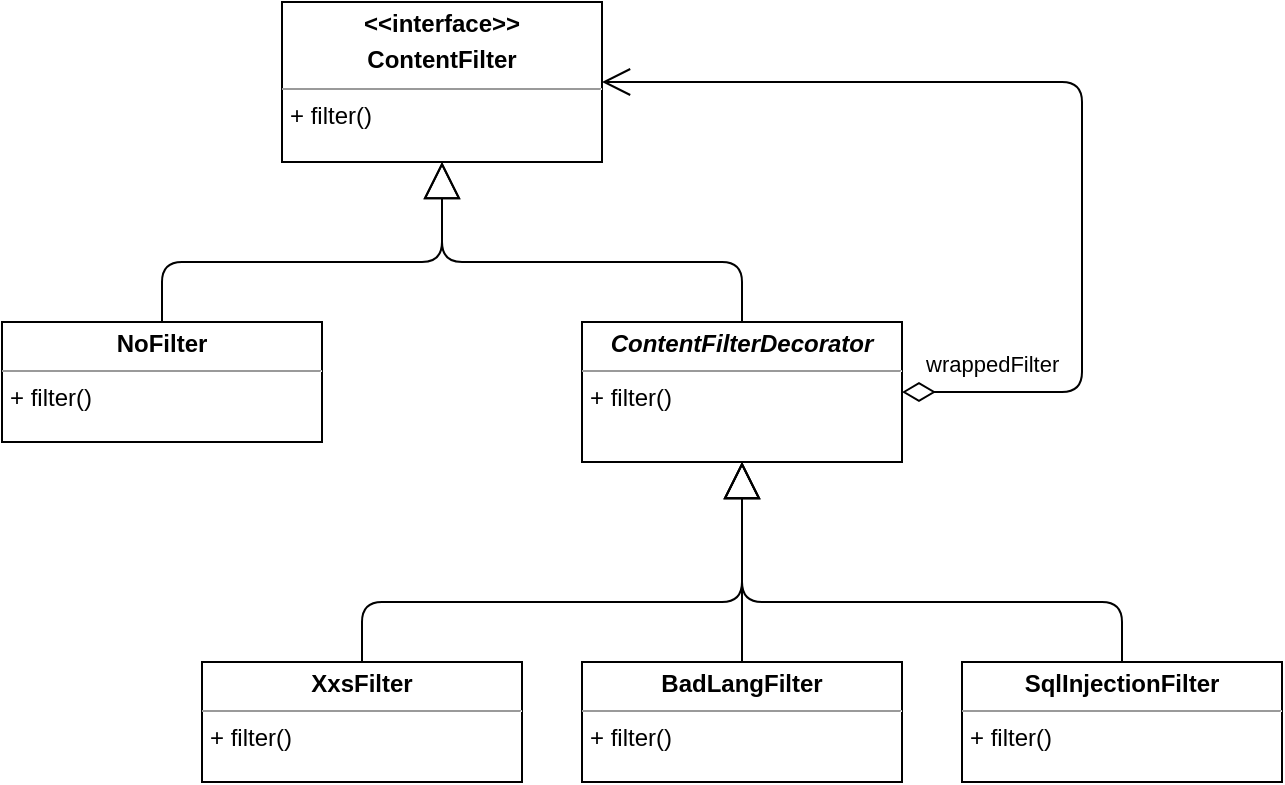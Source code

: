 <mxfile version="12.9.9" type="device" pages="3"><diagram id="P6Lg_6hXaW0VOn5B-yAi" name="Dekorator"><mxGraphModel dx="914" dy="667" grid="1" gridSize="10" guides="1" tooltips="1" connect="1" arrows="1" fold="1" page="1" pageScale="1" pageWidth="827" pageHeight="1169" math="0" shadow="0"><root><mxCell id="CtoFb8IDhHelsfjizHKK-0"/><mxCell id="CtoFb8IDhHelsfjizHKK-1" parent="CtoFb8IDhHelsfjizHKK-0"/><mxCell id="CtoFb8IDhHelsfjizHKK-2" value="&lt;p style=&quot;margin: 0px ; margin-top: 4px ; text-align: center&quot;&gt;&lt;b&gt;&amp;lt;&amp;lt;interface&amp;gt;&amp;gt;&lt;/b&gt;&lt;/p&gt;&lt;p style=&quot;margin: 0px ; margin-top: 4px ; text-align: center&quot;&gt;&lt;b&gt;ContentFilter&lt;/b&gt;&lt;/p&gt;&lt;hr size=&quot;1&quot;&gt;&lt;p style=&quot;margin: 0px ; margin-left: 4px&quot;&gt;+ filter()&lt;/p&gt;" style="verticalAlign=top;align=left;overflow=fill;fontSize=12;fontFamily=Helvetica;html=1;" parent="CtoFb8IDhHelsfjizHKK-1" vertex="1"><mxGeometry x="234" y="140" width="160" height="80" as="geometry"/></mxCell><mxCell id="CtoFb8IDhHelsfjizHKK-3" value="&lt;p style=&quot;margin: 0px ; margin-top: 4px ; text-align: center&quot;&gt;&lt;b&gt;NoFilter&lt;/b&gt;&lt;/p&gt;&lt;hr size=&quot;1&quot;&gt;&lt;p style=&quot;margin: 0px ; margin-left: 4px&quot;&gt;+ filter()&lt;/p&gt;" style="verticalAlign=top;align=left;overflow=fill;fontSize=12;fontFamily=Helvetica;html=1;" parent="CtoFb8IDhHelsfjizHKK-1" vertex="1"><mxGeometry x="94" y="300" width="160" height="60" as="geometry"/></mxCell><mxCell id="CtoFb8IDhHelsfjizHKK-5" value="&lt;p style=&quot;margin: 0px ; margin-top: 4px ; text-align: center&quot;&gt;&lt;b&gt;&lt;i&gt;ContentFilterDecorator&lt;/i&gt;&lt;/b&gt;&lt;/p&gt;&lt;hr size=&quot;1&quot;&gt;&lt;p style=&quot;margin: 0px ; margin-left: 4px&quot;&gt;+ filter()&lt;/p&gt;" style="verticalAlign=top;align=left;overflow=fill;fontSize=12;fontFamily=Helvetica;html=1;" parent="CtoFb8IDhHelsfjizHKK-1" vertex="1"><mxGeometry x="384" y="300" width="160" height="70" as="geometry"/></mxCell><mxCell id="CtoFb8IDhHelsfjizHKK-6" value="&lt;p style=&quot;margin: 0px ; margin-top: 4px ; text-align: center&quot;&gt;&lt;b&gt;XxsFilter&lt;/b&gt;&lt;/p&gt;&lt;hr size=&quot;1&quot;&gt;&lt;p style=&quot;margin: 0px ; margin-left: 4px&quot;&gt;+ filter()&lt;/p&gt;" style="verticalAlign=top;align=left;overflow=fill;fontSize=12;fontFamily=Helvetica;html=1;" parent="CtoFb8IDhHelsfjizHKK-1" vertex="1"><mxGeometry x="194" y="470" width="160" height="60" as="geometry"/></mxCell><mxCell id="CtoFb8IDhHelsfjizHKK-7" value="&lt;p style=&quot;margin: 0px ; margin-top: 4px ; text-align: center&quot;&gt;&lt;b&gt;BadLangFilter&lt;/b&gt;&lt;/p&gt;&lt;hr size=&quot;1&quot;&gt;&lt;p style=&quot;margin: 0px ; margin-left: 4px&quot;&gt;+ filter()&lt;/p&gt;" style="verticalAlign=top;align=left;overflow=fill;fontSize=12;fontFamily=Helvetica;html=1;" parent="CtoFb8IDhHelsfjizHKK-1" vertex="1"><mxGeometry x="384" y="470" width="160" height="60" as="geometry"/></mxCell><mxCell id="CtoFb8IDhHelsfjizHKK-8" value="&lt;p style=&quot;margin: 0px ; margin-top: 4px ; text-align: center&quot;&gt;&lt;b&gt;SqlInjectionFilter&lt;/b&gt;&lt;/p&gt;&lt;hr size=&quot;1&quot;&gt;&lt;p style=&quot;margin: 0px ; margin-left: 4px&quot;&gt;+ filter()&lt;/p&gt;" style="verticalAlign=top;align=left;overflow=fill;fontSize=12;fontFamily=Helvetica;html=1;" parent="CtoFb8IDhHelsfjizHKK-1" vertex="1"><mxGeometry x="574" y="470" width="160" height="60" as="geometry"/></mxCell><mxCell id="CtoFb8IDhHelsfjizHKK-10" value="" style="endArrow=block;endSize=16;endFill=0;html=1;entryX=0.5;entryY=1;entryDx=0;entryDy=0;exitX=0.5;exitY=0;exitDx=0;exitDy=0;" parent="CtoFb8IDhHelsfjizHKK-1" source="CtoFb8IDhHelsfjizHKK-6" target="CtoFb8IDhHelsfjizHKK-5" edge="1"><mxGeometry x="-0.454" y="31" width="160" relative="1" as="geometry"><mxPoint x="364" y="360" as="sourcePoint"/><mxPoint x="524" y="360" as="targetPoint"/><Array as="points"><mxPoint x="274" y="440"/><mxPoint x="464" y="440"/></Array><mxPoint y="1" as="offset"/></mxGeometry></mxCell><mxCell id="CtoFb8IDhHelsfjizHKK-11" value="" style="endArrow=block;endSize=16;endFill=0;html=1;exitX=0.5;exitY=0;exitDx=0;exitDy=0;" parent="CtoFb8IDhHelsfjizHKK-1" source="CtoFb8IDhHelsfjizHKK-8" edge="1"><mxGeometry x="-0.454" y="31" width="160" relative="1" as="geometry"><mxPoint x="644" y="470" as="sourcePoint"/><mxPoint x="464" y="370" as="targetPoint"/><Array as="points"><mxPoint x="654" y="440"/><mxPoint x="464" y="440"/></Array><mxPoint y="1" as="offset"/></mxGeometry></mxCell><mxCell id="CtoFb8IDhHelsfjizHKK-12" value="" style="endArrow=block;endSize=16;endFill=0;html=1;exitX=0.5;exitY=0;exitDx=0;exitDy=0;" parent="CtoFb8IDhHelsfjizHKK-1" source="CtoFb8IDhHelsfjizHKK-7" edge="1"><mxGeometry x="-0.454" y="31" width="160" relative="1" as="geometry"><mxPoint x="664" y="480" as="sourcePoint"/><mxPoint x="464" y="370" as="targetPoint"/><Array as="points"><mxPoint x="464" y="450"/></Array><mxPoint y="1" as="offset"/></mxGeometry></mxCell><mxCell id="CtoFb8IDhHelsfjizHKK-13" value="" style="endArrow=block;endSize=16;endFill=0;html=1;entryX=0.5;entryY=1;entryDx=0;entryDy=0;exitX=0.5;exitY=0;exitDx=0;exitDy=0;" parent="CtoFb8IDhHelsfjizHKK-1" source="CtoFb8IDhHelsfjizHKK-3" target="CtoFb8IDhHelsfjizHKK-2" edge="1"><mxGeometry x="-0.454" y="31" width="160" relative="1" as="geometry"><mxPoint x="174" y="300" as="sourcePoint"/><mxPoint x="364" y="220" as="targetPoint"/><Array as="points"><mxPoint x="174" y="270"/><mxPoint x="314" y="270"/></Array><mxPoint y="1" as="offset"/></mxGeometry></mxCell><mxCell id="CtoFb8IDhHelsfjizHKK-14" value="" style="endArrow=block;endSize=16;endFill=0;html=1;exitX=0.5;exitY=0;exitDx=0;exitDy=0;" parent="CtoFb8IDhHelsfjizHKK-1" source="CtoFb8IDhHelsfjizHKK-5" edge="1"><mxGeometry x="-0.454" y="31" width="160" relative="1" as="geometry"><mxPoint x="184" y="310" as="sourcePoint"/><mxPoint x="314" y="220" as="targetPoint"/><Array as="points"><mxPoint x="464" y="270"/><mxPoint x="314" y="270"/></Array><mxPoint y="1" as="offset"/></mxGeometry></mxCell><mxCell id="CtoFb8IDhHelsfjizHKK-15" value="wrappedFilter" style="endArrow=open;html=1;endSize=12;startArrow=diamondThin;startSize=14;startFill=0;edgeStyle=orthogonalEdgeStyle;align=left;verticalAlign=bottom;entryX=1;entryY=0.5;entryDx=0;entryDy=0;exitX=1;exitY=0.5;exitDx=0;exitDy=0;" parent="CtoFb8IDhHelsfjizHKK-1" source="CtoFb8IDhHelsfjizHKK-5" target="CtoFb8IDhHelsfjizHKK-2" edge="1"><mxGeometry x="-0.959" y="5" relative="1" as="geometry"><mxPoint x="364" y="360" as="sourcePoint"/><mxPoint x="524" y="360" as="targetPoint"/><Array as="points"><mxPoint x="634" y="335"/><mxPoint x="634" y="180"/></Array><mxPoint as="offset"/></mxGeometry></mxCell></root></mxGraphModel></diagram><diagram id="fYXGYcYqGTtCSA2rTCYG" name="Adapter"><mxGraphModel dx="914" dy="667" grid="1" gridSize="10" guides="1" tooltips="1" connect="1" arrows="1" fold="1" page="1" pageScale="1" pageWidth="827" pageHeight="1169" math="0" shadow="0"><root><mxCell id="ommLXMSL-n-KpQz0q6wb-0"/><mxCell id="ommLXMSL-n-KpQz0q6wb-1" parent="ommLXMSL-n-KpQz0q6wb-0"/><mxCell id="ommLXMSL-n-KpQz0q6wb-2" value="&lt;p style=&quot;margin: 0px ; margin-top: 4px ; text-align: center&quot;&gt;&lt;b&gt;User&lt;/b&gt;&lt;/p&gt;&lt;hr size=&quot;1&quot;&gt;&lt;p style=&quot;margin: 0px ; margin-left: 4px&quot;&gt;+ id&lt;/p&gt;&lt;p style=&quot;margin: 0px ; margin-left: 4px&quot;&gt;+ username&lt;/p&gt;&lt;p style=&quot;margin: 0px ; margin-left: 4px&quot;&gt;+ password&lt;/p&gt;&lt;p style=&quot;margin: 0px ; margin-left: 4px&quot;&gt;+ email&lt;/p&gt;" style="verticalAlign=top;align=left;overflow=fill;fontSize=12;fontFamily=Helvetica;html=1;" parent="ommLXMSL-n-KpQz0q6wb-1" vertex="1"><mxGeometry x="540" y="280" width="160" height="100" as="geometry"/></mxCell><mxCell id="ommLXMSL-n-KpQz0q6wb-3" value="&lt;p style=&quot;margin: 0px ; margin-top: 4px ; text-align: center&quot;&gt;&lt;b&gt;&amp;lt;&amp;lt;interface&amp;gt;&amp;gt;&lt;/b&gt;&lt;/p&gt;&lt;p style=&quot;margin: 0px ; margin-top: 4px ; text-align: center&quot;&gt;&lt;b&gt;UserDetails&lt;/b&gt;&lt;/p&gt;&lt;hr size=&quot;1&quot;&gt;&lt;p style=&quot;margin: 0px ; margin-left: 4px&quot;&gt;+ getAuthorities()&lt;/p&gt;&lt;p style=&quot;margin: 0px ; margin-left: 4px&quot;&gt;+ getPassword()&lt;/p&gt;&lt;p style=&quot;margin: 0px ; margin-left: 4px&quot;&gt;+ getUsername()&lt;/p&gt;&lt;p style=&quot;margin: 0px ; margin-left: 4px&quot;&gt;+ isAccountNotExpired()&lt;/p&gt;&lt;p style=&quot;margin: 0px ; margin-left: 4px&quot;&gt;+ ...&lt;/p&gt;" style="verticalAlign=top;align=left;overflow=fill;fontSize=12;fontFamily=Helvetica;html=1;" parent="ommLXMSL-n-KpQz0q6wb-1" vertex="1"><mxGeometry x="200" y="250" width="160" height="130" as="geometry"/></mxCell><mxCell id="ommLXMSL-n-KpQz0q6wb-4" value="&lt;p style=&quot;margin: 0px ; margin-top: 4px ; text-align: center&quot;&gt;&lt;b&gt;UserDetailsAdapter&lt;/b&gt;&lt;br&gt;&lt;/p&gt;&lt;hr size=&quot;1&quot;&gt;&lt;p style=&quot;margin: 0px ; margin-left: 4px&quot;&gt;+ getAuthorities()&lt;/p&gt;&lt;p style=&quot;margin: 0px ; margin-left: 4px&quot;&gt;+ getPassword()&lt;/p&gt;&lt;p style=&quot;margin: 0px ; margin-left: 4px&quot;&gt;+ getUsername()&lt;/p&gt;&lt;p style=&quot;margin: 0px ; margin-left: 4px&quot;&gt;+ isAccountNotExpired()&lt;/p&gt;&lt;p style=&quot;margin: 0px ; margin-left: 4px&quot;&gt;+ ...&lt;/p&gt;" style="verticalAlign=top;align=left;overflow=fill;fontSize=12;fontFamily=Helvetica;html=1;" parent="ommLXMSL-n-KpQz0q6wb-1" vertex="1"><mxGeometry x="200" y="470" width="160" height="130" as="geometry"/></mxCell><mxCell id="ommLXMSL-n-KpQz0q6wb-5" value="" style="endArrow=block;endSize=16;endFill=0;html=1;entryX=0.5;entryY=1;entryDx=0;entryDy=0;" parent="ommLXMSL-n-KpQz0q6wb-1" source="ommLXMSL-n-KpQz0q6wb-4" target="ommLXMSL-n-KpQz0q6wb-3" edge="1"><mxGeometry width="160" relative="1" as="geometry"><mxPoint x="330" y="490" as="sourcePoint"/><mxPoint x="490" y="490" as="targetPoint"/></mxGeometry></mxCell><mxCell id="ommLXMSL-n-KpQz0q6wb-6" value="adaptee" style="endArrow=block;endFill=1;html=1;edgeStyle=orthogonalEdgeStyle;align=left;verticalAlign=top;entryX=0;entryY=0.5;entryDx=0;entryDy=0;exitX=1;exitY=0.5;exitDx=0;exitDy=0;" parent="ommLXMSL-n-KpQz0q6wb-1" source="ommLXMSL-n-KpQz0q6wb-4" target="ommLXMSL-n-KpQz0q6wb-2" edge="1"><mxGeometry x="-0.403" y="70" relative="1" as="geometry"><mxPoint x="330" y="490" as="sourcePoint"/><mxPoint x="490" y="490" as="targetPoint"/><mxPoint as="offset"/></mxGeometry></mxCell><mxCell id="ommLXMSL-n-KpQz0q6wb-7" value="" style="resizable=0;html=1;align=left;verticalAlign=bottom;labelBackgroundColor=#ffffff;fontSize=10;" parent="ommLXMSL-n-KpQz0q6wb-6" connectable="0" vertex="1"><mxGeometry x="-1" relative="1" as="geometry"/></mxCell></root></mxGraphModel></diagram><diagram id="Sh67sKtdubjE7seesGh4" name="Fasada"><mxGraphModel dx="758" dy="552" grid="1" gridSize="10" guides="1" tooltips="1" connect="1" arrows="1" fold="1" page="1" pageScale="1" pageWidth="827" pageHeight="1169" math="0" shadow="0"><root><mxCell id="P2VWY-z-jfDcHuCwvbx2-0"/><mxCell id="P2VWY-z-jfDcHuCwvbx2-1" parent="P2VWY-z-jfDcHuCwvbx2-0"/><mxCell id="P2VWY-z-jfDcHuCwvbx2-2" value="Service layer" style="shape=umlFrame;whiteSpace=wrap;html=1;" parent="P2VWY-z-jfDcHuCwvbx2-1" vertex="1"><mxGeometry x="130" y="245" width="540" height="340" as="geometry"/></mxCell><mxCell id="P2VWY-z-jfDcHuCwvbx2-3" value="&lt;p style=&quot;margin: 0px ; margin-top: 4px ; text-align: center&quot;&gt;&lt;b&gt;RecipeCategoryService&lt;/b&gt;&lt;/p&gt;&lt;hr size=&quot;1&quot;&gt;&lt;p style=&quot;margin: 0px ; margin-left: 4px&quot;&gt;+ getCategories()&lt;/p&gt;" style="verticalAlign=top;align=left;overflow=fill;fontSize=12;fontFamily=Helvetica;html=1;" parent="P2VWY-z-jfDcHuCwvbx2-1" vertex="1"><mxGeometry x="320" y="450" width="160" height="70" as="geometry"/></mxCell><mxCell id="P2VWY-z-jfDcHuCwvbx2-4" value="&lt;p style=&quot;margin: 0px ; margin-top: 4px ; text-align: center&quot;&gt;&lt;b&gt;CommentService&lt;/b&gt;&lt;/p&gt;&lt;hr size=&quot;1&quot;&gt;&lt;p style=&quot;margin: 0px ; margin-left: 4px&quot;&gt;+ getCommentsForRecipe()&lt;br&gt;&lt;/p&gt;&lt;p style=&quot;margin: 0px ; margin-left: 4px&quot;&gt;+ addComment()&lt;/p&gt;" style="verticalAlign=top;align=left;overflow=fill;fontSize=12;fontFamily=Helvetica;html=1;" parent="P2VWY-z-jfDcHuCwvbx2-1" vertex="1"><mxGeometry x="500" y="330" width="160" height="90" as="geometry"/></mxCell><mxCell id="P2VWY-z-jfDcHuCwvbx2-5" value="&lt;p style=&quot;margin: 0px ; margin-top: 4px ; text-align: center&quot;&gt;&lt;b&gt;RecipeService&lt;/b&gt;&lt;/p&gt;&lt;hr size=&quot;1&quot;&gt;&lt;p style=&quot;margin: 0px ; margin-left: 4px&quot;&gt;+ getNewest()&lt;br&gt;&lt;/p&gt;&lt;p style=&quot;margin: 0px ; margin-left: 4px&quot;&gt;+ getTopRated()&lt;/p&gt;&lt;p style=&quot;margin: 0px ; margin-left: 4px&quot;&gt;+ getByCategoryId()&lt;/p&gt;&lt;p style=&quot;margin: 0px ; margin-left: 4px&quot;&gt;+ getById()&lt;/p&gt;" style="verticalAlign=top;align=left;overflow=fill;fontSize=12;fontFamily=Helvetica;html=1;" parent="P2VWY-z-jfDcHuCwvbx2-1" vertex="1"><mxGeometry x="140" y="330" width="160" height="90" as="geometry"/></mxCell><mxCell id="P2VWY-z-jfDcHuCwvbx2-6" value="&lt;p style=&quot;margin: 0px ; margin-top: 4px ; text-align: center&quot;&gt;&lt;b&gt;RecipeServiceFacade&lt;/b&gt;&lt;/p&gt;&lt;hr size=&quot;1&quot;&gt;&lt;p style=&quot;margin: 0px ; margin-left: 4px&quot;&gt;+ getRecipeDetails()&lt;/p&gt;&lt;p style=&quot;margin: 0px ; margin-left: 4px&quot;&gt;+ getNewestRecipes()&lt;/p&gt;&lt;p style=&quot;margin: 0px ; margin-left: 4px&quot;&gt;+ getRecipesOfCategory&lt;/p&gt;&lt;p style=&quot;margin: 0px ; margin-left: 4px&quot;&gt;+ commentRecipe()&lt;/p&gt;&lt;p style=&quot;margin: 0px ; margin-left: 4px&quot;&gt;+ ...&lt;/p&gt;" style="verticalAlign=top;align=left;overflow=fill;fontSize=12;fontFamily=Helvetica;html=1;" parent="P2VWY-z-jfDcHuCwvbx2-1" vertex="1"><mxGeometry x="320" y="180" width="160" height="100" as="geometry"/></mxCell><mxCell id="P2VWY-z-jfDcHuCwvbx2-7" value="&lt;p style=&quot;margin: 0px ; margin-top: 4px ; text-align: center&quot;&gt;&lt;b&gt;RecipeController&lt;/b&gt;&lt;/p&gt;&lt;p style=&quot;margin: 0px ; margin-left: 4px&quot;&gt;&lt;br&gt;&lt;/p&gt;" style="verticalAlign=top;align=left;overflow=fill;fontSize=12;fontFamily=Helvetica;html=1;" parent="P2VWY-z-jfDcHuCwvbx2-1" vertex="1"><mxGeometry x="320" y="80" width="160" height="30" as="geometry"/></mxCell><mxCell id="P2VWY-z-jfDcHuCwvbx2-8" value="" style="endArrow=open;endSize=12;dashed=1;html=1;exitX=0.5;exitY=1;exitDx=0;exitDy=0;" parent="P2VWY-z-jfDcHuCwvbx2-1" source="P2VWY-z-jfDcHuCwvbx2-6" target="P2VWY-z-jfDcHuCwvbx2-3" edge="1"><mxGeometry x="-0.222" y="-40" width="160" relative="1" as="geometry"><mxPoint x="330" y="390" as="sourcePoint"/><mxPoint x="490" y="390" as="targetPoint"/><mxPoint as="offset"/></mxGeometry></mxCell><mxCell id="P2VWY-z-jfDcHuCwvbx2-9" value="" style="endArrow=open;endSize=12;dashed=1;html=1;exitX=0.5;exitY=1;exitDx=0;exitDy=0;entryX=1;entryY=0.5;entryDx=0;entryDy=0;" parent="P2VWY-z-jfDcHuCwvbx2-1" source="P2VWY-z-jfDcHuCwvbx2-6" target="P2VWY-z-jfDcHuCwvbx2-5" edge="1"><mxGeometry x="-0.222" y="-40" width="160" relative="1" as="geometry"><mxPoint x="410" y="280" as="sourcePoint"/><mxPoint x="410" y="460" as="targetPoint"/><mxPoint as="offset"/><Array as="points"><mxPoint x="400" y="375"/></Array></mxGeometry></mxCell><mxCell id="P2VWY-z-jfDcHuCwvbx2-10" value="" style="endArrow=open;endSize=12;dashed=1;html=1;entryX=0;entryY=0.5;entryDx=0;entryDy=0;" parent="P2VWY-z-jfDcHuCwvbx2-1" target="P2VWY-z-jfDcHuCwvbx2-4" edge="1"><mxGeometry x="-0.222" y="-40" width="160" relative="1" as="geometry"><mxPoint x="400" y="280" as="sourcePoint"/><mxPoint x="310" y="385" as="targetPoint"/><mxPoint as="offset"/><Array as="points"><mxPoint x="400" y="375"/></Array></mxGeometry></mxCell><mxCell id="P2VWY-z-jfDcHuCwvbx2-11" value="" style="endArrow=open;endSize=12;dashed=1;html=1;entryX=0.5;entryY=0;entryDx=0;entryDy=0;exitX=0.5;exitY=1;exitDx=0;exitDy=0;" parent="P2VWY-z-jfDcHuCwvbx2-1" source="P2VWY-z-jfDcHuCwvbx2-7" target="P2VWY-z-jfDcHuCwvbx2-6" edge="1"><mxGeometry x="-0.222" y="-40" width="160" relative="1" as="geometry"><mxPoint x="460" y="130" as="sourcePoint"/><mxPoint x="400" y="170" as="targetPoint"/><mxPoint as="offset"/></mxGeometry></mxCell></root></mxGraphModel></diagram></mxfile>
